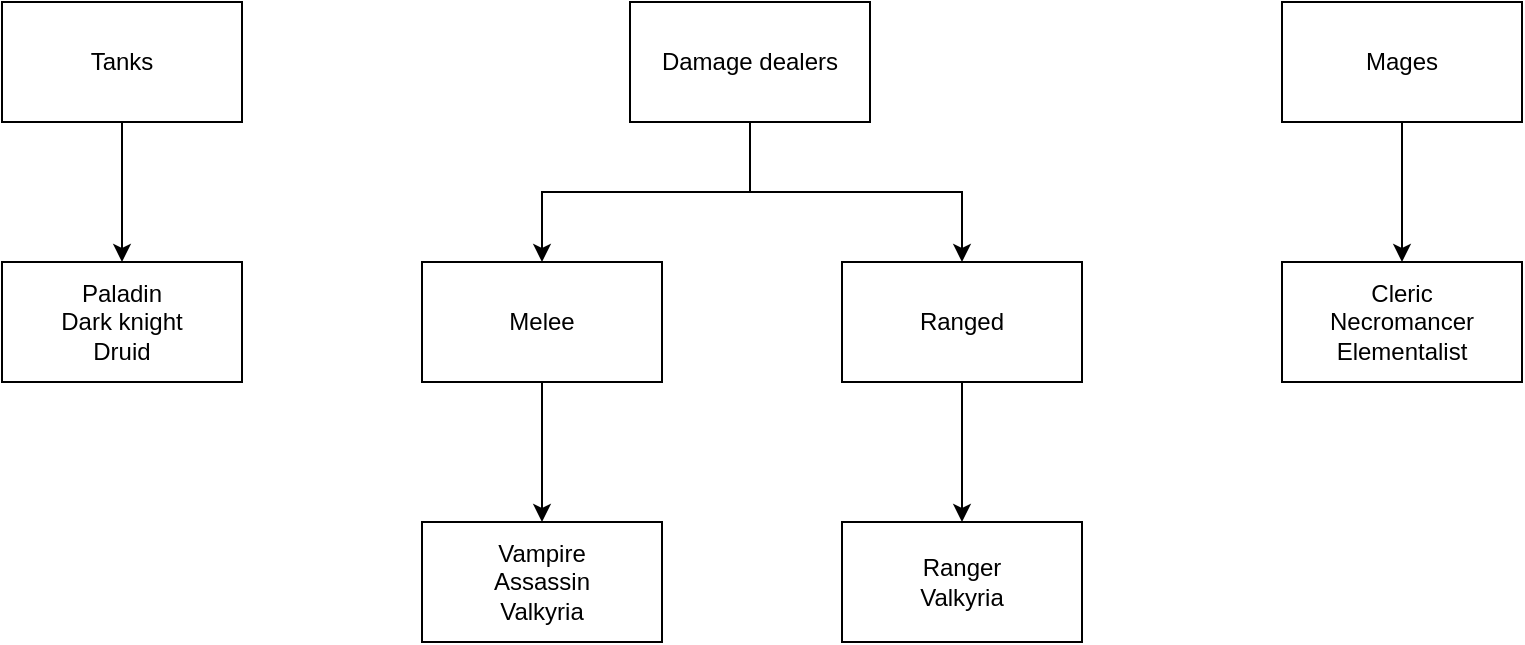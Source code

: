 <mxfile version="22.0.4" type="github" pages="5">
  <diagram name="Classes" id="5YO92Rt61V_yBTOGh588">
    <mxGraphModel dx="1194" dy="760" grid="1" gridSize="10" guides="1" tooltips="1" connect="1" arrows="1" fold="1" page="1" pageScale="1" pageWidth="827" pageHeight="1169" math="0" shadow="0">
      <root>
        <mxCell id="0" />
        <mxCell id="1" parent="0" />
        <mxCell id="4_ZdhrXCmcMcNxDkdZX3-7" style="edgeStyle=orthogonalEdgeStyle;rounded=0;orthogonalLoop=1;jettySize=auto;html=1;entryX=0.5;entryY=0;entryDx=0;entryDy=0;" edge="1" parent="1" source="4_ZdhrXCmcMcNxDkdZX3-1" target="4_ZdhrXCmcMcNxDkdZX3-6">
          <mxGeometry relative="1" as="geometry" />
        </mxCell>
        <mxCell id="4_ZdhrXCmcMcNxDkdZX3-1" value="Tanks" style="rounded=0;whiteSpace=wrap;html=1;" vertex="1" parent="1">
          <mxGeometry x="40" y="110" width="120" height="60" as="geometry" />
        </mxCell>
        <mxCell id="4_ZdhrXCmcMcNxDkdZX3-8" style="edgeStyle=orthogonalEdgeStyle;rounded=0;orthogonalLoop=1;jettySize=auto;html=1;" edge="1" parent="1" source="4_ZdhrXCmcMcNxDkdZX3-2" target="4_ZdhrXCmcMcNxDkdZX3-4">
          <mxGeometry relative="1" as="geometry" />
        </mxCell>
        <mxCell id="4_ZdhrXCmcMcNxDkdZX3-9" style="edgeStyle=orthogonalEdgeStyle;rounded=0;orthogonalLoop=1;jettySize=auto;html=1;" edge="1" parent="1" source="4_ZdhrXCmcMcNxDkdZX3-2" target="4_ZdhrXCmcMcNxDkdZX3-5">
          <mxGeometry relative="1" as="geometry" />
        </mxCell>
        <mxCell id="4_ZdhrXCmcMcNxDkdZX3-2" value="Damage dealers" style="rounded=0;whiteSpace=wrap;html=1;" vertex="1" parent="1">
          <mxGeometry x="354" y="110" width="120" height="60" as="geometry" />
        </mxCell>
        <mxCell id="4_ZdhrXCmcMcNxDkdZX3-15" style="edgeStyle=orthogonalEdgeStyle;rounded=0;orthogonalLoop=1;jettySize=auto;html=1;entryX=0.5;entryY=0;entryDx=0;entryDy=0;" edge="1" parent="1" source="4_ZdhrXCmcMcNxDkdZX3-3" target="4_ZdhrXCmcMcNxDkdZX3-12">
          <mxGeometry relative="1" as="geometry" />
        </mxCell>
        <mxCell id="4_ZdhrXCmcMcNxDkdZX3-3" value="Mages" style="rounded=0;whiteSpace=wrap;html=1;" vertex="1" parent="1">
          <mxGeometry x="680" y="110" width="120" height="60" as="geometry" />
        </mxCell>
        <mxCell id="4_ZdhrXCmcMcNxDkdZX3-13" style="edgeStyle=orthogonalEdgeStyle;rounded=0;orthogonalLoop=1;jettySize=auto;html=1;" edge="1" parent="1" source="4_ZdhrXCmcMcNxDkdZX3-4" target="4_ZdhrXCmcMcNxDkdZX3-10">
          <mxGeometry relative="1" as="geometry" />
        </mxCell>
        <mxCell id="4_ZdhrXCmcMcNxDkdZX3-4" value="Melee" style="rounded=0;whiteSpace=wrap;html=1;" vertex="1" parent="1">
          <mxGeometry x="250" y="240" width="120" height="60" as="geometry" />
        </mxCell>
        <mxCell id="4_ZdhrXCmcMcNxDkdZX3-14" style="edgeStyle=orthogonalEdgeStyle;rounded=0;orthogonalLoop=1;jettySize=auto;html=1;entryX=0.5;entryY=0;entryDx=0;entryDy=0;" edge="1" parent="1" source="4_ZdhrXCmcMcNxDkdZX3-5" target="4_ZdhrXCmcMcNxDkdZX3-11">
          <mxGeometry relative="1" as="geometry" />
        </mxCell>
        <mxCell id="4_ZdhrXCmcMcNxDkdZX3-5" value="Ranged" style="rounded=0;whiteSpace=wrap;html=1;" vertex="1" parent="1">
          <mxGeometry x="460" y="240" width="120" height="60" as="geometry" />
        </mxCell>
        <mxCell id="4_ZdhrXCmcMcNxDkdZX3-6" value="Paladin&lt;br&gt;Dark knight&lt;br&gt;Druid" style="rounded=0;whiteSpace=wrap;html=1;" vertex="1" parent="1">
          <mxGeometry x="40" y="240" width="120" height="60" as="geometry" />
        </mxCell>
        <mxCell id="4_ZdhrXCmcMcNxDkdZX3-10" value="Vampire&lt;br&gt;Assassin&lt;br&gt;Valkyria" style="rounded=0;whiteSpace=wrap;html=1;" vertex="1" parent="1">
          <mxGeometry x="250" y="370" width="120" height="60" as="geometry" />
        </mxCell>
        <mxCell id="4_ZdhrXCmcMcNxDkdZX3-11" value="Ranger&lt;br&gt;Valkyria" style="rounded=0;whiteSpace=wrap;html=1;" vertex="1" parent="1">
          <mxGeometry x="460" y="370" width="120" height="60" as="geometry" />
        </mxCell>
        <mxCell id="4_ZdhrXCmcMcNxDkdZX3-12" value="Cleric&lt;br&gt;Necromancer&lt;br&gt;Elementalist" style="rounded=0;whiteSpace=wrap;html=1;" vertex="1" parent="1">
          <mxGeometry x="680" y="240" width="120" height="60" as="geometry" />
        </mxCell>
      </root>
    </mxGraphModel>
  </diagram>
  <diagram id="a_ZkbWQH3GBXtU9xHnOO" name="Paladin skills">
    <mxGraphModel dx="1194" dy="760" grid="1" gridSize="10" guides="1" tooltips="1" connect="1" arrows="1" fold="1" page="1" pageScale="1" pageWidth="827" pageHeight="1169" math="0" shadow="0">
      <root>
        <mxCell id="0" />
        <mxCell id="1" parent="0" />
        <mxCell id="Qk41WG01Jv99zR6Wr-Cs-1" value="&lt;b&gt;Defence buff&lt;/b&gt;&lt;br&gt;Increases caster defence" style="rounded=0;whiteSpace=wrap;html=1;" vertex="1" parent="1">
          <mxGeometry x="140" y="190" width="120" height="60" as="geometry" />
        </mxCell>
        <mxCell id="Qk41WG01Jv99zR6Wr-Cs-2" value="&lt;b&gt;Provocation&lt;/b&gt;&lt;br&gt;Forces an enemy to target caster&amp;nbsp;" style="rounded=0;whiteSpace=wrap;html=1;" vertex="1" parent="1">
          <mxGeometry x="140" y="270" width="120" height="60" as="geometry" />
        </mxCell>
        <mxCell id="Qk41WG01Jv99zR6Wr-Cs-3" value="&lt;b&gt;Heal&lt;/b&gt;&lt;br&gt;Heals caster" style="rounded=0;whiteSpace=wrap;html=1;" vertex="1" parent="1">
          <mxGeometry x="140" y="350" width="120" height="60" as="geometry" />
        </mxCell>
        <mxCell id="Qk41WG01Jv99zR6Wr-Cs-4" value="&lt;b&gt;Shield strike&lt;/b&gt;&lt;br&gt;Caster strikes enemy with shield dealing damage and stunning him" style="rounded=0;whiteSpace=wrap;html=1;" vertex="1" parent="1">
          <mxGeometry x="140" y="430" width="120" height="80" as="geometry" />
        </mxCell>
        <mxCell id="Qk41WG01Jv99zR6Wr-Cs-5" value="&lt;b&gt;Smite&lt;/b&gt;&lt;br&gt;Strikes enemy within skill range with lightning dealing damage and stunning him" style="rounded=0;whiteSpace=wrap;html=1;" vertex="1" parent="1">
          <mxGeometry x="140" y="530" width="120" height="90" as="geometry" />
        </mxCell>
        <mxCell id="Qk41WG01Jv99zR6Wr-Cs-6" value="&lt;b&gt;Sacred blade&lt;/b&gt;&lt;br&gt;Empowers caster&#39;s weapon with holy power and makes it deal additional holy damage" style="rounded=0;whiteSpace=wrap;html=1;" vertex="1" parent="1">
          <mxGeometry x="140" y="640" width="120" height="90" as="geometry" />
        </mxCell>
        <mxCell id="Qk41WG01Jv99zR6Wr-Cs-7" value="&lt;b&gt;Holy ground&lt;/b&gt;&lt;br&gt;Creates holy ring of light. Withing the range ot the spell 60% of damage dealt to allies will be redirected to caster" style="rounded=0;whiteSpace=wrap;html=1;" vertex="1" parent="1">
          <mxGeometry x="140" y="750" width="120" height="110" as="geometry" />
        </mxCell>
        <mxCell id="Qk41WG01Jv99zR6Wr-Cs-8" value="&lt;b&gt;Guardian angel&lt;/b&gt;&lt;br&gt;Makes caster immune to any damage for 6 seconds" style="rounded=0;whiteSpace=wrap;html=1;" vertex="1" parent="1">
          <mxGeometry x="140" y="880" width="120" height="70" as="geometry" />
        </mxCell>
        <mxCell id="Qk41WG01Jv99zR6Wr-Cs-9" value="&lt;b&gt;Flash of light&lt;/b&gt;&lt;br&gt;Deals holy damage around caster" style="rounded=0;whiteSpace=wrap;html=1;" vertex="1" parent="1">
          <mxGeometry x="140" y="970" width="120" height="60" as="geometry" />
        </mxCell>
        <mxCell id="Qk41WG01Jv99zR6Wr-Cs-10" value="&lt;b&gt;Group shield&lt;/b&gt;&lt;br&gt;Puts shield on caster and his allies" style="rounded=0;whiteSpace=wrap;html=1;" vertex="1" parent="1">
          <mxGeometry x="140" y="1050" width="120" height="60" as="geometry" />
        </mxCell>
        <mxCell id="Qk41WG01Jv99zR6Wr-Cs-11" value="Active skills" style="rounded=0;whiteSpace=wrap;html=1;" vertex="1" parent="1">
          <mxGeometry x="140" y="60" width="120" height="60" as="geometry" />
        </mxCell>
        <mxCell id="Qk41WG01Jv99zR6Wr-Cs-13" value="Passive skills" style="rhombus;whiteSpace=wrap;html=1;" vertex="1" parent="1">
          <mxGeometry x="460" y="45" width="90" height="90" as="geometry" />
        </mxCell>
        <mxCell id="Qk41WG01Jv99zR6Wr-Cs-15" value="&lt;span style=&quot;color: rgb(0, 0, 0); font-family: Helvetica; font-size: 12px; font-style: normal; font-variant-ligatures: normal; font-variant-caps: normal; font-weight: 400; letter-spacing: normal; orphans: 2; text-align: center; text-indent: 0px; text-transform: none; widows: 2; word-spacing: 0px; -webkit-text-stroke-width: 0px; background-color: rgb(251, 251, 251); text-decoration-thickness: initial; text-decoration-style: initial; text-decoration-color: initial; float: none; display: inline !important;&quot;&gt;Increases defence up to 30% depending on the number of enemies around&lt;/span&gt;" style="rounded=0;whiteSpace=wrap;html=1;" vertex="1" parent="1">
          <mxGeometry x="445" y="190" width="120" height="80" as="geometry" />
        </mxCell>
        <mxCell id="Qk41WG01Jv99zR6Wr-Cs-16" value="Healing efficiency increases depending on missing health" style="rounded=0;whiteSpace=wrap;html=1;" vertex="1" parent="1">
          <mxGeometry x="445" y="300" width="120" height="60" as="geometry" />
        </mxCell>
        <mxCell id="Qk41WG01Jv99zR6Wr-Cs-17" value="Target of the &lt;b&gt;Provocation &lt;/b&gt;will be weakened" style="rounded=0;whiteSpace=wrap;html=1;" vertex="1" parent="1">
          <mxGeometry x="445" y="390" width="120" height="60" as="geometry" />
        </mxCell>
        <mxCell id="Qk41WG01Jv99zR6Wr-Cs-18" value="Empowers incoming shields" style="rounded=0;whiteSpace=wrap;html=1;" vertex="1" parent="1">
          <mxGeometry x="445" y="480" width="120" height="60" as="geometry" />
        </mxCell>
        <mxCell id="Qk41WG01Jv99zR6Wr-Cs-19" value="&lt;b&gt;Heal &lt;/b&gt;spell also dispells weak debuffs" style="rounded=0;whiteSpace=wrap;html=1;" vertex="1" parent="1">
          <mxGeometry x="445" y="570" width="120" height="60" as="geometry" />
        </mxCell>
        <mxCell id="Qk41WG01Jv99zR6Wr-Cs-20" value="&lt;b&gt;Provocation&lt;/b&gt;&amp;nbsp;spells becomes AOE" style="rounded=0;whiteSpace=wrap;html=1;" vertex="1" parent="1">
          <mxGeometry x="445" y="660" width="120" height="60" as="geometry" />
        </mxCell>
      </root>
    </mxGraphModel>
  </diagram>
  <diagram id="QYnWQv4ALkoKMBw9s8Qj" name="Dark knight skills">
    <mxGraphModel dx="1194" dy="760" grid="1" gridSize="10" guides="1" tooltips="1" connect="1" arrows="1" fold="1" page="1" pageScale="1" pageWidth="827" pageHeight="1169" math="0" shadow="0">
      <root>
        <mxCell id="0" />
        <mxCell id="1" parent="0" />
        <mxCell id="PnilBw7m1zBQXXPj9QeK-1" value="Active skills" style="rounded=0;whiteSpace=wrap;html=1;" parent="1" vertex="1">
          <mxGeometry x="140" y="60" width="120" height="60" as="geometry" />
        </mxCell>
        <mxCell id="PnilBw7m1zBQXXPj9QeK-2" value="Passive skills" style="rhombus;whiteSpace=wrap;html=1;" parent="1" vertex="1">
          <mxGeometry x="460" y="45" width="90" height="90" as="geometry" />
        </mxCell>
        <mxCell id="PnilBw7m1zBQXXPj9QeK-3" value="&lt;b&gt;Wither skull&lt;/b&gt;&lt;br&gt;Caster shots wither skull" style="rounded=0;whiteSpace=wrap;html=1;" parent="1" vertex="1">
          <mxGeometry x="140" y="170" width="120" height="60" as="geometry" />
        </mxCell>
        <mxCell id="PnilBw7m1zBQXXPj9QeK-4" value="&lt;b&gt;AOE debuff&lt;/b&gt;&lt;br&gt;Applies weakness and slowness in area" style="rounded=0;whiteSpace=wrap;html=1;" parent="1" vertex="1">
          <mxGeometry x="140" y="250" width="120" height="60" as="geometry" />
        </mxCell>
        <mxCell id="PnilBw7m1zBQXXPj9QeK-5" value="&lt;b&gt;Debuff consuming&lt;/b&gt;&lt;br&gt;Converts weak debuffs into random buffs" style="rounded=0;whiteSpace=wrap;html=1;" parent="1" vertex="1">
          <mxGeometry x="140" y="330" width="120" height="60" as="geometry" />
        </mxCell>
        <mxCell id="PnilBw7m1zBQXXPj9QeK-6" value="&lt;b&gt;Sphere of darkness&lt;br&gt;&lt;/b&gt;Traps the target in a sphere of darkness which pulls it helplessly upwards and continually damages it&lt;b&gt;&lt;br&gt;&lt;/b&gt;" style="rounded=0;whiteSpace=wrap;html=1;" parent="1" vertex="1">
          <mxGeometry x="140" y="410" width="120" height="110" as="geometry" />
        </mxCell>
        <mxCell id="X_YfPTtkQYmcb06juHa1-1" value="&lt;b&gt;Provocation&lt;/b&gt;&lt;br&gt;Forces an enemy to target caster&amp;nbsp;" style="rounded=0;whiteSpace=wrap;html=1;" parent="1" vertex="1">
          <mxGeometry x="140" y="540" width="120" height="60" as="geometry" />
        </mxCell>
        <mxCell id="X_YfPTtkQYmcb06juHa1-2" value="&lt;b&gt;Dark mark&lt;/b&gt;&lt;br&gt;Applies on enemy mark that will deal damage overtime and heal caster" style="rounded=0;whiteSpace=wrap;html=1;" parent="1" vertex="1">
          <mxGeometry x="140" y="620" width="120" height="80" as="geometry" />
        </mxCell>
        <mxCell id="X_YfPTtkQYmcb06juHa1-3" value="&lt;b&gt;???&lt;/b&gt;&lt;br&gt;All incoming damage will heal caster for 6 seconds" style="rounded=0;whiteSpace=wrap;html=1;" parent="1" vertex="1">
          <mxGeometry x="140" y="720" width="120" height="70" as="geometry" />
        </mxCell>
        <mxCell id="dL89rpgIEAMhsnDjsFOg-1" value="&lt;b&gt;Defence buff&lt;/b&gt;&lt;br&gt;Increases caster defence" style="rounded=0;whiteSpace=wrap;html=1;" parent="1" vertex="1">
          <mxGeometry x="140" y="810" width="120" height="60" as="geometry" />
        </mxCell>
        <mxCell id="dL89rpgIEAMhsnDjsFOg-2" value="&lt;b&gt;Dark flame aura&lt;/b&gt;&lt;br&gt;Applies aura on caster. Any enemy attacking caster in melee will be set on dark fire" style="rounded=0;whiteSpace=wrap;html=1;" parent="1" vertex="1">
          <mxGeometry x="140" y="890" width="120" height="100" as="geometry" />
        </mxCell>
        <mxCell id="dL89rpgIEAMhsnDjsFOg-3" value="&lt;b&gt;Corrosion&amp;nbsp;&lt;/b&gt;&lt;br&gt;Decreses defence of target" style="rounded=0;whiteSpace=wrap;html=1;" parent="1" vertex="1">
          <mxGeometry x="140" y="1010" width="120" height="60" as="geometry" />
        </mxCell>
        <mxCell id="gsC32pd3UEvuBwT5Xu2q-1" value="&lt;span style=&quot;color: rgb(0, 0, 0); font-family: Helvetica; font-size: 12px; font-style: normal; font-variant-ligatures: normal; font-variant-caps: normal; font-weight: 400; letter-spacing: normal; orphans: 2; text-align: center; text-indent: 0px; text-transform: none; widows: 2; word-spacing: 0px; -webkit-text-stroke-width: 0px; background-color: rgb(251, 251, 251); text-decoration-thickness: initial; text-decoration-style: initial; text-decoration-color: initial; float: none; display: inline !important;&quot;&gt;Increases damage of depending on the caster&#39;s missing health&lt;/span&gt;" style="rounded=0;whiteSpace=wrap;html=1;" parent="1" vertex="1">
          <mxGeometry x="445" y="170" width="120" height="80" as="geometry" />
        </mxCell>
        <mxCell id="aMhE6VZin-dWv_1qIQqr-1" value="Empowers incoming shields" style="rounded=0;whiteSpace=wrap;html=1;" parent="1" vertex="1">
          <mxGeometry x="445" y="270" width="120" height="60" as="geometry" />
        </mxCell>
        <mxCell id="aMhE6VZin-dWv_1qIQqr-2" value="Increases critical attack chance to targets of &lt;b&gt;Provocation&lt;/b&gt;" style="rounded=0;whiteSpace=wrap;html=1;" parent="1" vertex="1">
          <mxGeometry x="445" y="350" width="120" height="60" as="geometry" />
        </mxCell>
        <mxCell id="ISmS6HPA0FQe5Dg5BB33-1" value="&lt;b&gt;Provocation&lt;/b&gt;&amp;nbsp;spells becomes AOE" style="rounded=0;whiteSpace=wrap;html=1;" parent="1" vertex="1">
          <mxGeometry x="445" y="430" width="120" height="60" as="geometry" />
        </mxCell>
        <mxCell id="ISmS6HPA0FQe5Dg5BB33-2" value="" style="rounded=0;whiteSpace=wrap;html=1;" parent="1" vertex="1">
          <mxGeometry x="445" y="510" width="120" height="60" as="geometry" />
        </mxCell>
        <mxCell id="ISmS6HPA0FQe5Dg5BB33-3" value="" style="rounded=0;whiteSpace=wrap;html=1;" parent="1" vertex="1">
          <mxGeometry x="445" y="590" width="120" height="60" as="geometry" />
        </mxCell>
      </root>
    </mxGraphModel>
  </diagram>
  <diagram id="JCaLJom1tjjlSRkD2pwC" name="Druid skills">
    <mxGraphModel dx="1194" dy="760" grid="1" gridSize="10" guides="1" tooltips="1" connect="1" arrows="1" fold="1" page="1" pageScale="1" pageWidth="827" pageHeight="1169" math="0" shadow="0">
      <root>
        <mxCell id="0" />
        <mxCell id="1" parent="0" />
        <mxCell id="grjGnfIvpwvRAxUywPeM-1" value="Active skills" style="rounded=0;whiteSpace=wrap;html=1;" vertex="1" parent="1">
          <mxGeometry x="140" y="60" width="120" height="60" as="geometry" />
        </mxCell>
        <mxCell id="grjGnfIvpwvRAxUywPeM-2" value="Passive skills" style="rhombus;whiteSpace=wrap;html=1;" vertex="1" parent="1">
          <mxGeometry x="460" y="45" width="90" height="90" as="geometry" />
        </mxCell>
        <mxCell id="grjGnfIvpwvRAxUywPeM-3" value="&lt;b&gt;Thorns&lt;/b&gt;&lt;br&gt;spikes grow on the armor and deal damage to melee attackers" style="rounded=0;whiteSpace=wrap;html=1;" vertex="1" parent="1">
          <mxGeometry x="140" y="160" width="120" height="90" as="geometry" />
        </mxCell>
        <mxCell id="grjGnfIvpwvRAxUywPeM-4" value="AOE root&lt;br&gt;&lt;span style=&quot;font-weight: normal;&quot;&gt;Vines wrap enemies aroung, preventing em from moving&lt;/span&gt;" style="rounded=0;whiteSpace=wrap;html=1;fontStyle=1" vertex="1" parent="1">
          <mxGeometry x="140" y="270" width="120" height="70" as="geometry" />
        </mxCell>
        <mxCell id="grjGnfIvpwvRAxUywPeM-5" value="&lt;b&gt;Turtle stance&lt;/b&gt;&lt;br&gt;Armor and healh regen buff" style="rounded=0;whiteSpace=wrap;html=1;" vertex="1" parent="1">
          <mxGeometry x="140" y="360" width="120" height="60" as="geometry" />
        </mxCell>
        <mxCell id="grjGnfIvpwvRAxUywPeM-6" value="&lt;b&gt;Tiger stance&lt;/b&gt;&lt;br&gt;Attack damage and attack speed buff" style="rounded=0;whiteSpace=wrap;html=1;" vertex="1" parent="1">
          <mxGeometry x="140" y="440" width="120" height="60" as="geometry" />
        </mxCell>
        <mxCell id="grjGnfIvpwvRAxUywPeM-7" value="Deer stance&lt;br&gt;&lt;span style=&quot;font-weight: normal;&quot;&gt;Moving speed and jump height buff&lt;/span&gt;" style="rounded=0;whiteSpace=wrap;html=1;fontStyle=1" vertex="1" parent="1">
          <mxGeometry x="140" y="520" width="120" height="60" as="geometry" />
        </mxCell>
        <mxCell id="grjGnfIvpwvRAxUywPeM-8" value="&lt;b&gt;Sandstorm&lt;/b&gt;&lt;br&gt;AOE damage and slowness around caster" style="rounded=0;whiteSpace=wrap;html=1;" vertex="1" parent="1">
          <mxGeometry x="140" y="600" width="120" height="70" as="geometry" />
        </mxCell>
        <mxCell id="grjGnfIvpwvRAxUywPeM-9" value="Wild shape&lt;br&gt;&lt;span style=&quot;font-weight: normal;&quot;&gt;Transform caster into powerfull beast&lt;/span&gt;" style="rounded=0;whiteSpace=wrap;html=1;fontStyle=1" vertex="1" parent="1">
          <mxGeometry x="140" y="690" width="120" height="60" as="geometry" />
        </mxCell>
        <mxCell id="grjGnfIvpwvRAxUywPeM-11" value="&lt;b&gt;Summon spirit wolves&lt;/b&gt;&lt;br&gt;Summons 2 spirit wolves to help caster in fight" style="rounded=0;whiteSpace=wrap;html=1;" vertex="1" parent="1">
          <mxGeometry x="140" y="770" width="120" height="80" as="geometry" />
        </mxCell>
        <mxCell id="grjGnfIvpwvRAxUywPeM-12" value="Wisp&lt;br&gt;&lt;span style=&quot;font-weight: normal;&quot;&gt;Summons glowing wisp following caster and dispelling debuffs&lt;/span&gt;" style="rounded=0;whiteSpace=wrap;html=1;fontStyle=1" vertex="1" parent="1">
          <mxGeometry x="140" y="870" width="120" height="70" as="geometry" />
        </mxCell>
        <mxCell id="grjGnfIvpwvRAxUywPeM-13" value="Heal&lt;br&gt;&lt;span style=&quot;font-weight: normal;&quot;&gt;Heals caster&lt;/span&gt;" style="rounded=0;whiteSpace=wrap;html=1;fontStyle=1" vertex="1" parent="1">
          <mxGeometry x="140" y="960" width="120" height="50" as="geometry" />
        </mxCell>
        <mxCell id="grjGnfIvpwvRAxUywPeM-14" value="&lt;b&gt;Poisonous cloud&lt;/b&gt;&lt;br&gt;Sandstorm tusns into could of poison and applies stacks of poison instead of slowness" style="rounded=0;whiteSpace=wrap;html=1;" vertex="1" parent="1">
          <mxGeometry x="445" y="160" width="120" height="100" as="geometry" />
        </mxCell>
        <mxCell id="grjGnfIvpwvRAxUywPeM-15" value="Owlbear&lt;br&gt;&lt;span style=&quot;font-weight: 400;&quot;&gt;Empowers wild shape form&lt;/span&gt;" style="rounded=0;whiteSpace=wrap;html=1;fontStyle=1" vertex="1" parent="1">
          <mxGeometry x="445" y="280" width="120" height="60" as="geometry" />
        </mxCell>
        <mxCell id="grjGnfIvpwvRAxUywPeM-16" value="Healing aura&lt;br&gt;&lt;span style=&quot;font-weight: 400;&quot;&gt;Enchance healing of nearby allies&lt;/span&gt;" style="rounded=0;whiteSpace=wrap;html=1;fontStyle=1" vertex="1" parent="1">
          <mxGeometry x="445" y="360" width="120" height="60" as="geometry" />
        </mxCell>
        <mxCell id="grjGnfIvpwvRAxUywPeM-17" value="Poisonous thorns&lt;br&gt;&lt;span style=&quot;font-weight: normal;&quot;&gt;Thorns applies poison on damaged attackers&lt;/span&gt;" style="rounded=0;whiteSpace=wrap;html=1;fontStyle=1" vertex="1" parent="1">
          <mxGeometry x="445" y="440" width="120" height="70" as="geometry" />
        </mxCell>
        <mxCell id="grjGnfIvpwvRAxUywPeM-18" value="&lt;b&gt;Stance master&lt;/b&gt;&lt;br&gt;Getting small buff after changing stance" style="rounded=0;whiteSpace=wrap;html=1;" vertex="1" parent="1">
          <mxGeometry x="445" y="530" width="120" height="60" as="geometry" />
        </mxCell>
        <mxCell id="grjGnfIvpwvRAxUywPeM-19" value="Spiritual resonance&lt;br&gt;&lt;span style=&quot;font-weight: normal;&quot;&gt;Empowers summoned spirit wolves&lt;/span&gt;" style="rounded=0;whiteSpace=wrap;html=1;fontStyle=1" vertex="1" parent="1">
          <mxGeometry x="445" y="610" width="120" height="70" as="geometry" />
        </mxCell>
      </root>
    </mxGraphModel>
  </diagram>
  <diagram id="5Hvm088P5u3thkRrEjVC" name="Ranger skills">
    <mxGraphModel dx="1194" dy="760" grid="1" gridSize="10" guides="1" tooltips="1" connect="1" arrows="1" fold="1" page="1" pageScale="1" pageWidth="827" pageHeight="1169" math="0" shadow="0">
      <root>
        <mxCell id="0" />
        <mxCell id="1" parent="0" />
        <mxCell id="apMFGJzaOHh0xMqJPkod-1" value="Active skills" style="rounded=0;whiteSpace=wrap;html=1;" vertex="1" parent="1">
          <mxGeometry x="140" y="60" width="120" height="60" as="geometry" />
        </mxCell>
        <mxCell id="apMFGJzaOHh0xMqJPkod-2" value="Passive skills" style="rhombus;whiteSpace=wrap;html=1;" vertex="1" parent="1">
          <mxGeometry x="460" y="45" width="90" height="90" as="geometry" />
        </mxCell>
        <mxCell id="apMFGJzaOHh0xMqJPkod-3" value="&lt;b&gt;Poisonous edge&lt;/b&gt;&lt;br&gt;Your next attack applies poison&amp;nbsp;" style="rounded=0;whiteSpace=wrap;html=1;" vertex="1" parent="1">
          <mxGeometry x="140" y="180" width="120" height="60" as="geometry" />
        </mxCell>
        <mxCell id="apMFGJzaOHh0xMqJPkod-4" value="Arrow rain applies slowness on affected enemies" style="rounded=0;whiteSpace=wrap;html=1;" vertex="1" parent="1">
          <mxGeometry x="445" y="180" width="120" height="60" as="geometry" />
        </mxCell>
        <mxCell id="apMFGJzaOHh0xMqJPkod-5" value="&lt;b&gt;Tame creature&lt;/b&gt;&lt;br&gt;Taming living creature to help caster in fight" style="rounded=0;whiteSpace=wrap;html=1;" vertex="1" parent="1">
          <mxGeometry x="140" y="260" width="120" height="60" as="geometry" />
        </mxCell>
        <mxCell id="apMFGJzaOHh0xMqJPkod-6" value="Life vision&lt;br&gt;&lt;span style=&quot;font-weight: normal;&quot;&gt;Allows to see nearby living cratures&lt;/span&gt;" style="rounded=0;whiteSpace=wrap;html=1;fontStyle=1" vertex="1" parent="1">
          <mxGeometry x="140" y="340" width="120" height="60" as="geometry" />
        </mxCell>
        <mxCell id="apMFGJzaOHh0xMqJPkod-7" value="Evasion&lt;br&gt;&lt;span style=&quot;font-weight: normal;&quot;&gt;Provides chance to ignore incoming attack&lt;/span&gt;" style="rounded=0;whiteSpace=wrap;html=1;fontStyle=1" vertex="1" parent="1">
          <mxGeometry x="140" y="420" width="120" height="70" as="geometry" />
        </mxCell>
        <mxCell id="apMFGJzaOHh0xMqJPkod-8" value="Agility buff&lt;br&gt;&lt;span style=&quot;font-weight: normal;&quot;&gt;Move speed and jump boost buff&lt;/span&gt;" style="rounded=0;whiteSpace=wrap;html=1;fontStyle=1" vertex="1" parent="1">
          <mxGeometry x="140" y="510" width="120" height="60" as="geometry" />
        </mxCell>
        <mxCell id="apMFGJzaOHh0xMqJPkod-9" value="Arrow rain&lt;br&gt;&lt;span style=&quot;font-weight: normal;&quot;&gt;AOE attack summoning rain of arrows (only with ranged weapons)&lt;/span&gt;" style="rounded=0;whiteSpace=wrap;html=1;fontStyle=1" vertex="1" parent="1">
          <mxGeometry x="140" y="590" width="120" height="80" as="geometry" />
        </mxCell>
        <mxCell id="apMFGJzaOHh0xMqJPkod-10" value="Armor break&lt;br&gt;&lt;span style=&quot;font-weight: 400;&quot;&gt;Your next attack decreases target armor for 6 seconds&lt;/span&gt;" style="rounded=0;whiteSpace=wrap;html=1;fontStyle=1" vertex="1" parent="1">
          <mxGeometry x="140" y="690" width="120" height="70" as="geometry" />
        </mxCell>
        <mxCell id="apMFGJzaOHh0xMqJPkod-11" value="Mark&lt;br&gt;&lt;span style=&quot;font-weight: normal;&quot;&gt;Mark enemy. Tamed creatures will attack marked enemy&lt;/span&gt;" style="rounded=0;whiteSpace=wrap;html=1;fontStyle=1" vertex="1" parent="1">
          <mxGeometry x="140" y="780" width="120" height="70" as="geometry" />
        </mxCell>
        <mxCell id="apMFGJzaOHh0xMqJPkod-12" value="Attack speed buff&lt;br&gt;&lt;span style=&quot;font-weight: normal;&quot;&gt;&lt;br&gt;&lt;/span&gt;" style="rounded=0;whiteSpace=wrap;html=1;fontStyle=1" vertex="1" parent="1">
          <mxGeometry x="140" y="870" width="120" height="60" as="geometry" />
        </mxCell>
        <mxCell id="apMFGJzaOHh0xMqJPkod-13" value="Piercing shot&lt;br&gt;&lt;span style=&quot;font-weight: normal;&quot;&gt;Empowers your next attack to deal additional damage and come though enemies&lt;br&gt;&lt;/span&gt;" style="rounded=0;whiteSpace=wrap;html=1;fontStyle=1" vertex="1" parent="1">
          <mxGeometry x="140" y="950" width="120" height="100" as="geometry" />
        </mxCell>
        <mxCell id="apMFGJzaOHh0xMqJPkod-14" value="Tamed creature buff" style="rounded=0;whiteSpace=wrap;html=1;" vertex="1" parent="1">
          <mxGeometry x="445" y="260" width="120" height="60" as="geometry" />
        </mxCell>
        <mxCell id="apMFGJzaOHh0xMqJPkod-15" value="Piercing shot heals caster for % of damage dealt" style="rounded=0;whiteSpace=wrap;html=1;" vertex="1" parent="1">
          <mxGeometry x="445" y="340" width="120" height="60" as="geometry" />
        </mxCell>
        <mxCell id="apMFGJzaOHh0xMqJPkod-16" value="Heal sharing&lt;br&gt;Your heal also affects tamed creature" style="rounded=0;whiteSpace=wrap;html=1;" vertex="1" parent="1">
          <mxGeometry x="445" y="420" width="120" height="60" as="geometry" />
        </mxCell>
        <mxCell id="apMFGJzaOHh0xMqJPkod-17" value="Sniper&lt;br&gt;Gravity doesnt affects your shots" style="rounded=0;whiteSpace=wrap;html=1;" vertex="1" parent="1">
          <mxGeometry x="445" y="500" width="120" height="60" as="geometry" />
        </mxCell>
        <mxCell id="apMFGJzaOHh0xMqJPkod-18" value="Mark increase attack crit chance to marked enemy" style="rounded=0;whiteSpace=wrap;html=1;" vertex="1" parent="1">
          <mxGeometry x="445" y="585" width="120" height="60" as="geometry" />
        </mxCell>
      </root>
    </mxGraphModel>
  </diagram>
</mxfile>
